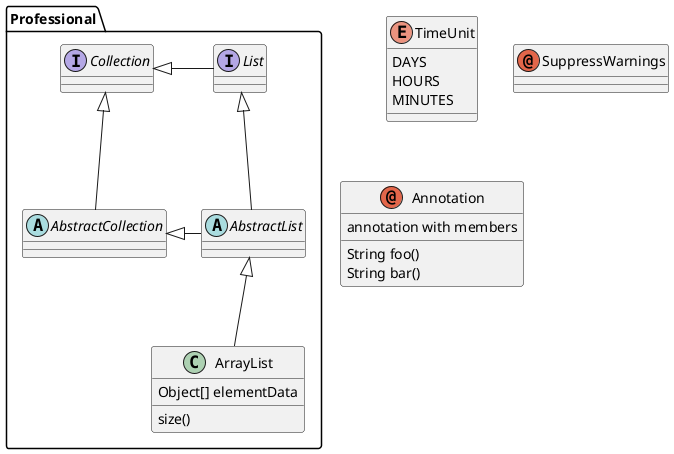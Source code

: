 @startuml
'https://plantuml.com/sequence-diagram
'https://plantuml.com/fr/class-diagram



package Professional {

abstract class AbstractList
abstract AbstractCollection
interface List
interface Collection

List <|-- AbstractList
Collection <|-- AbstractCollection

Collection <|- List
AbstractCollection <|- AbstractList
AbstractList <|-- ArrayList

class ArrayList {
  Object[] elementData
  size()
}
}
enum TimeUnit {
  DAYS
  HOURS
  MINUTES
}

annotation SuppressWarnings

annotation Annotation {
  annotation with members
  String foo()
  String bar()
}



@enduml